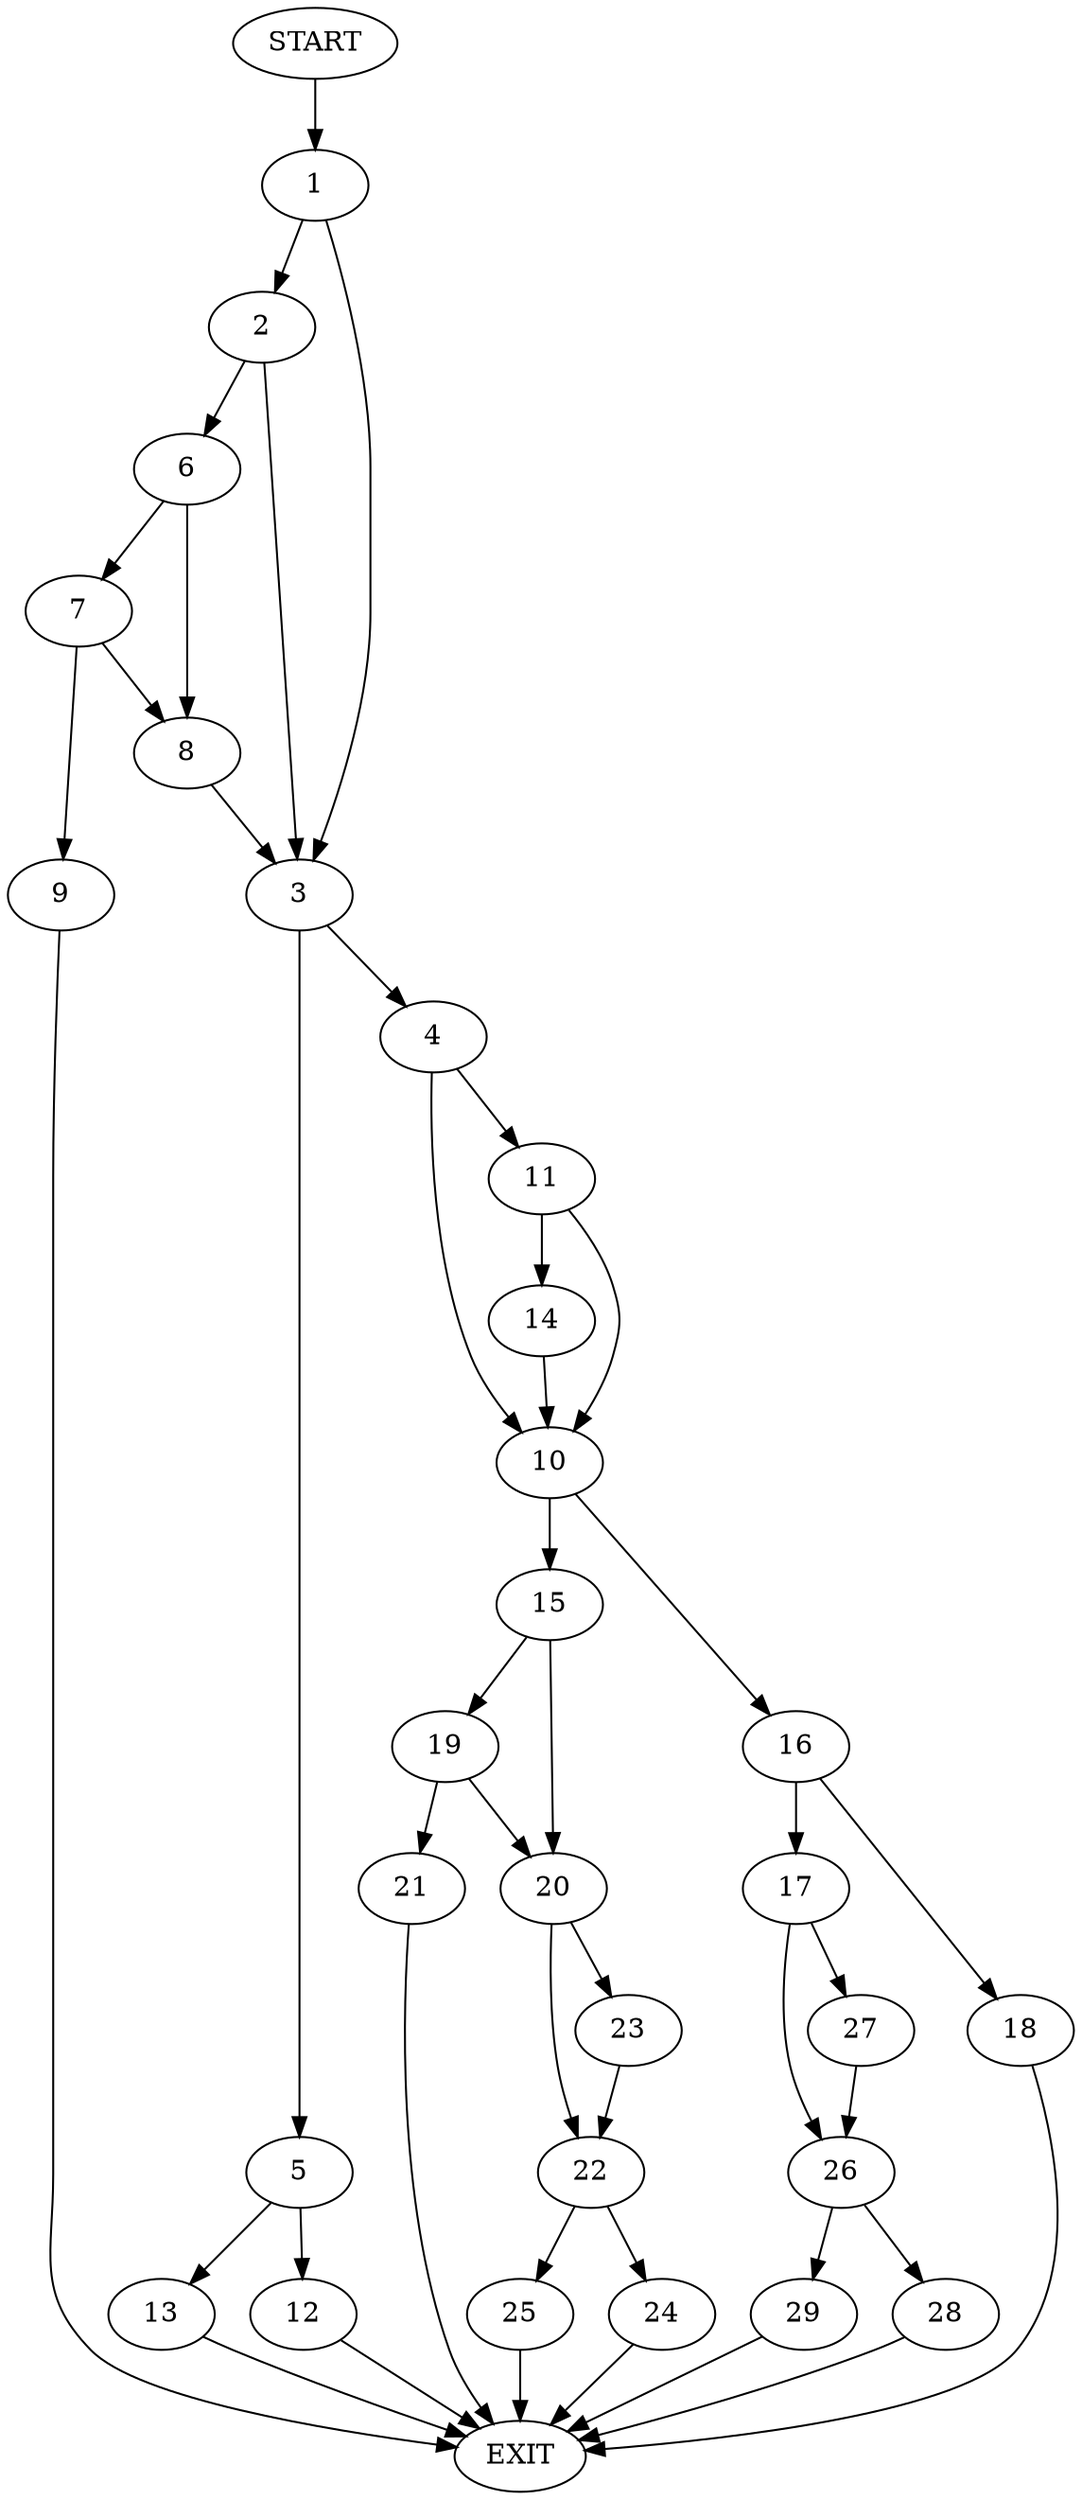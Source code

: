 digraph {
0 [label="START"]
30 [label="EXIT"]
0 -> 1
1 -> 2
1 -> 3
3 -> 4
3 -> 5
2 -> 3
2 -> 6
6 -> 7
6 -> 8
7 -> 9
7 -> 8
8 -> 3
9 -> 30
4 -> 10
4 -> 11
5 -> 12
5 -> 13
12 -> 30
13 -> 30
11 -> 10
11 -> 14
10 -> 15
10 -> 16
14 -> 10
16 -> 17
16 -> 18
15 -> 19
15 -> 20
19 -> 20
19 -> 21
20 -> 22
20 -> 23
21 -> 30
22 -> 24
22 -> 25
23 -> 22
24 -> 30
25 -> 30
17 -> 26
17 -> 27
18 -> 30
26 -> 28
26 -> 29
27 -> 26
28 -> 30
29 -> 30
}
